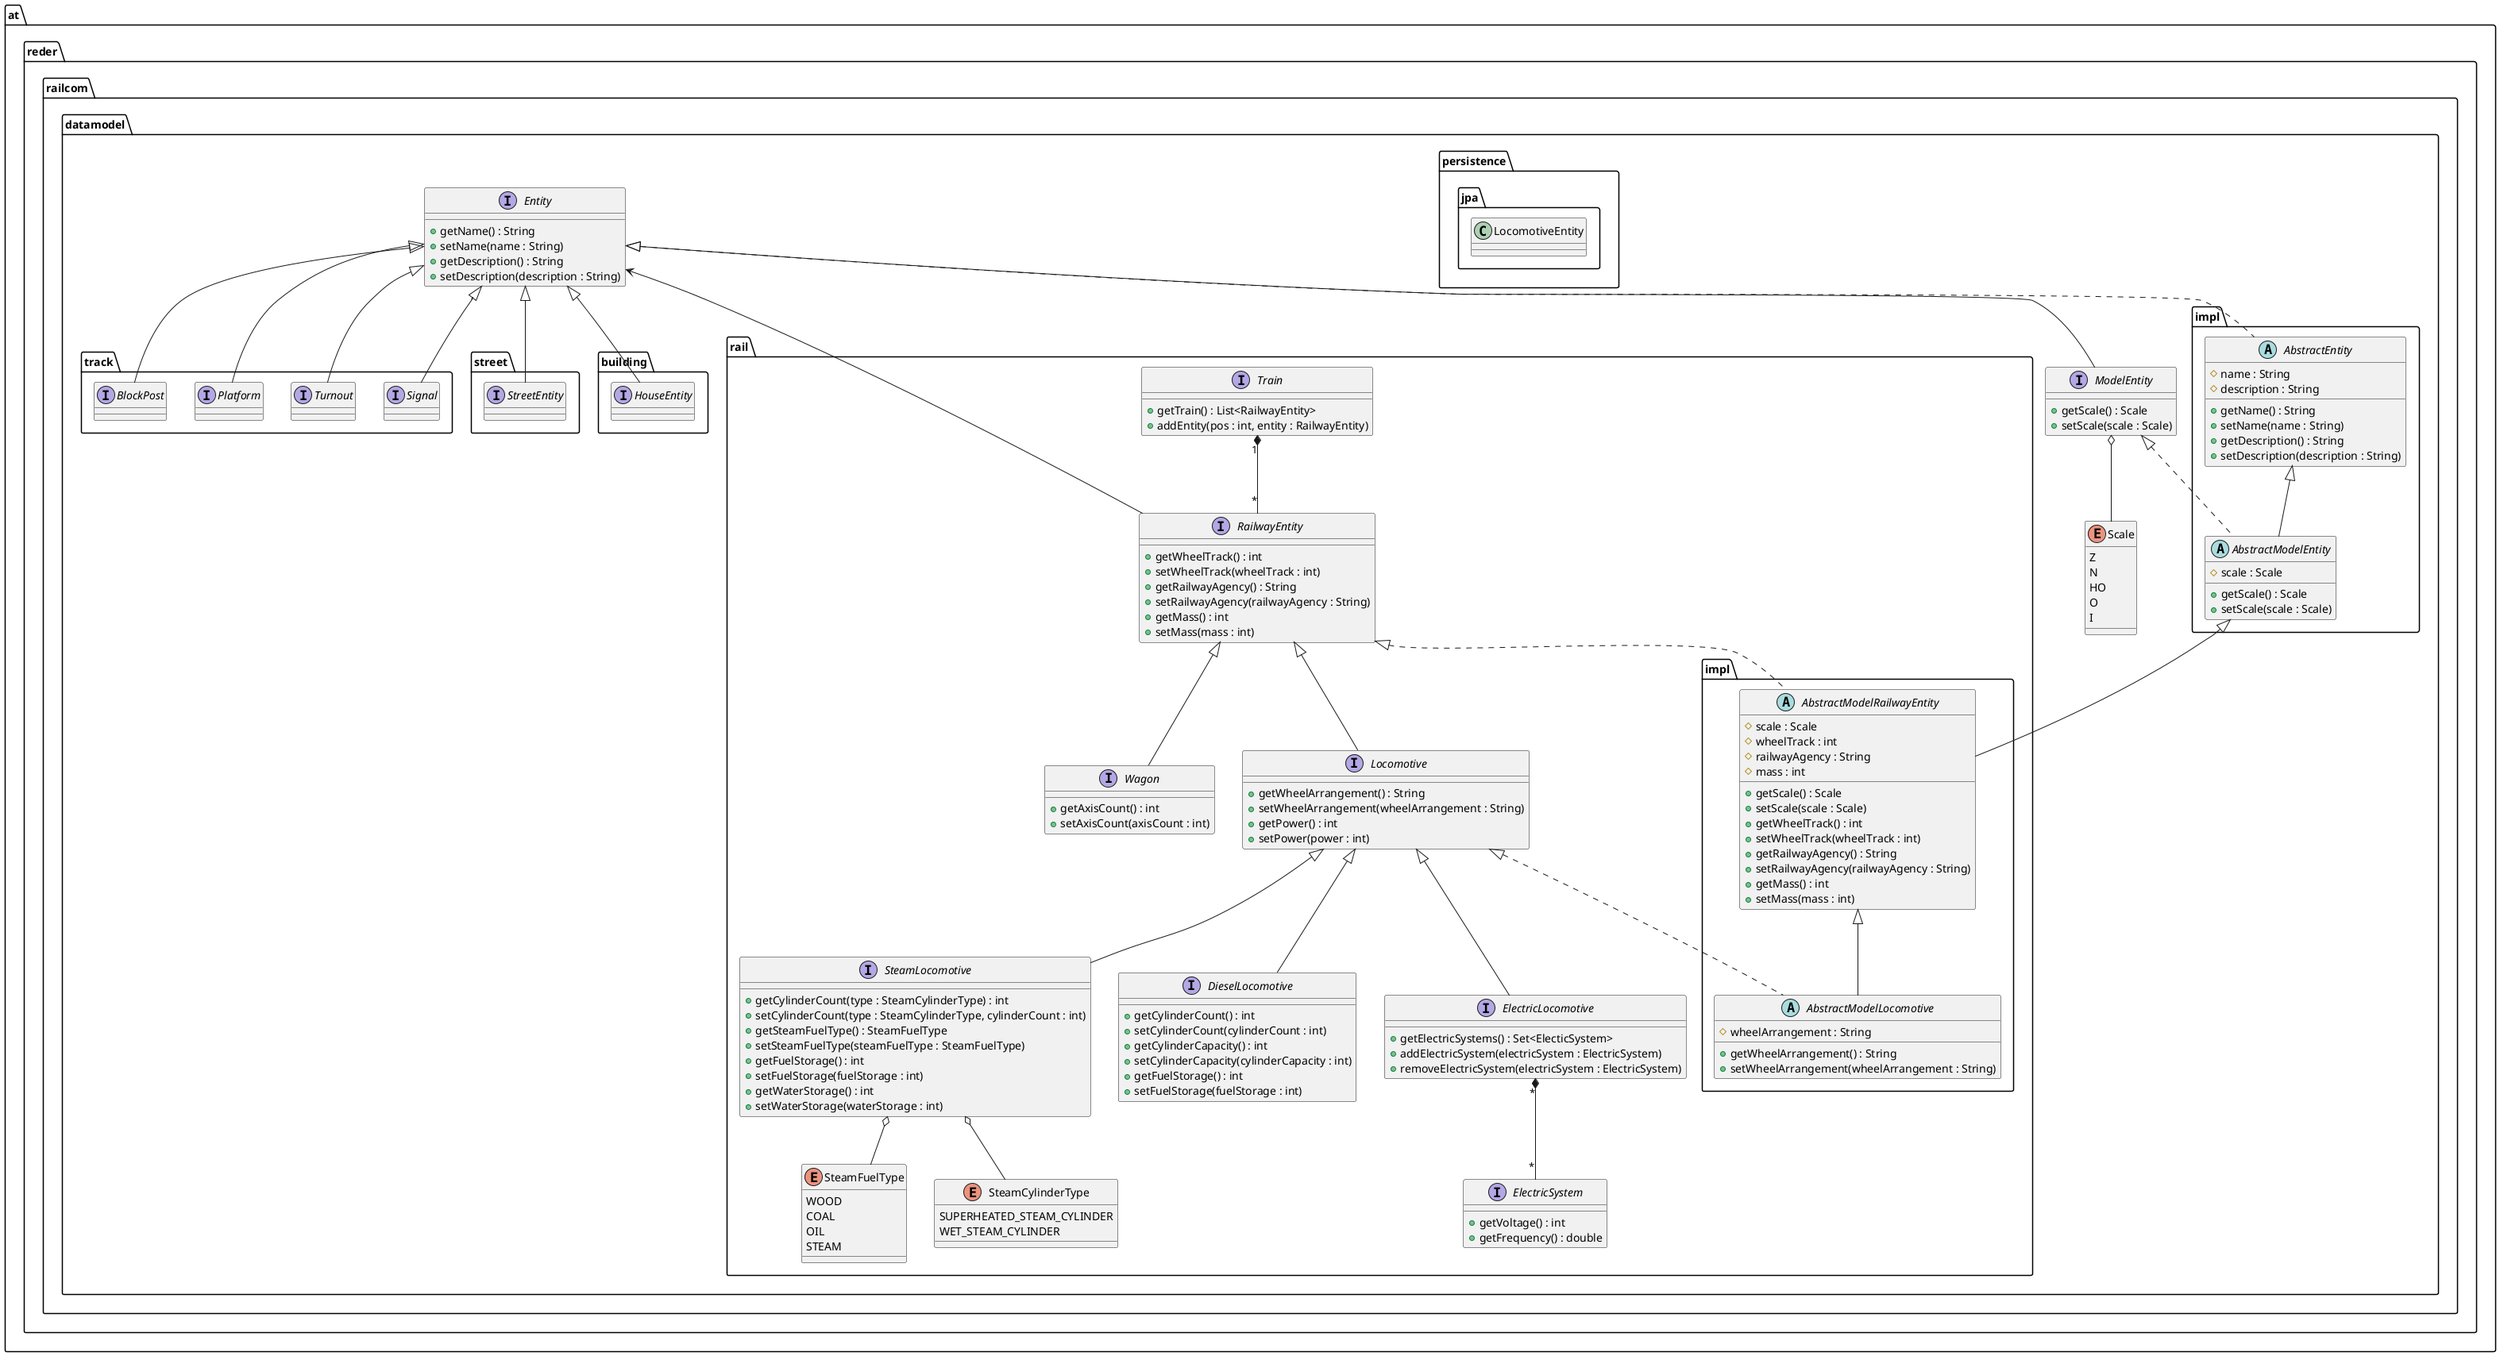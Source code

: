 @startuml
namespace at.reder.railcom.datamodel {

    interface Entity {
        +getName() : String
        +setName(name : String)
        +getDescription() : String
        +setDescription(description : String)
    }

    interface ModelEntity {
        +getScale() : Scale
        +setScale(scale : Scale)
    }
    
    Entity <|-- ModelEntity

    enum Scale {
        Z
        N
        HO
        O
        I
    }

    ModelEntity o-- Scale

    namespace impl {

        abstract AbstractEntity {
            #name : String
            #description : String
            +getName() : String
            +setName(name : String)
            +getDescription() : String
            +setDescription(description : String)
        }

        at.reder.railcom.datamodel.Entity <|.. AbstractEntity

        abstract AbstractModelEntity {
            #scale : Scale
            +getScale() : Scale
            +setScale(scale : Scale)
        }

        at.reder.railcom.datamodel.ModelEntity <|.. AbstractModelEntity
        AbstractEntity <|-- AbstractModelEntity
    }
}

namespace at.reder.railcom.datamodel.rail {

    interface RailwayEntity {
        +getWheelTrack() : int
        +setWheelTrack(wheelTrack : int)
        +getRailwayAgency() : String
        +setRailwayAgency(railwayAgency : String)
        +getMass() : int
        +setMass(mass : int)
    }

    at.reder.railcom.datamodel.Entity <-- RailwayEntity

    interface Locomotive {
        +getWheelArrangement() : String
        +setWheelArrangement(wheelArrangement : String)
        +getPower() : int
        +setPower(power : int)
    }

    RailwayEntity <|-- Locomotive

    interface SteamLocomotive {
        +getCylinderCount(type : SteamCylinderType) : int
        +setCylinderCount(type : SteamCylinderType, cylinderCount : int)
        +getSteamFuelType() : SteamFuelType
        +setSteamFuelType(steamFuelType : SteamFuelType)
        +getFuelStorage() : int
        +setFuelStorage(fuelStorage : int)
        +getWaterStorage() : int
        +setWaterStorage(waterStorage : int)
    }

    Locomotive <|-- SteamLocomotive

    enum SteamCylinderType {
        SUPERHEATED_STEAM_CYLINDER
        WET_STEAM_CYLINDER
    }

    enum SteamFuelType {
        WOOD
        COAL
        OIL
        STEAM
    }

    SteamLocomotive o-- SteamCylinderType
    SteamLocomotive o-- SteamFuelType

    interface DieselLocomotive {
        +getCylinderCount() : int
        +setCylinderCount(cylinderCount : int)
        +getCylinderCapacity() : int
        +setCylinderCapacity(cylinderCapacity : int)
        +getFuelStorage() : int
        +setFuelStorage(fuelStorage : int)        
    }

    Locomotive <|-- DieselLocomotive

    interface ElectricLocomotive {
        +getElectricSystems() : Set<ElecticSystem>
        +addElectricSystem(electricSystem : ElectricSystem)
        +removeElectricSystem(electricSystem : ElectricSystem)        
    }

    Locomotive <|-- ElectricLocomotive

    interface ElectricSystem {
        +getVoltage() : int
        +getFrequency() : double
    }

    ElectricLocomotive "*" *-- "*" ElectricSystem

    interface Wagon {
        +getAxisCount() : int
        +setAxisCount(axisCount : int)
    }

    RailwayEntity <|-- Wagon

    interface Train {
        +getTrain() : List<RailwayEntity>
        +addEntity(pos : int, entity : RailwayEntity)
    }

    Train "1" *-- "*" RailwayEntity

    namespace impl {
        abstract AbstractModelRailwayEntity {
            #scale : Scale
            #wheelTrack : int
            #railwayAgency : String
            #mass : int
            +getScale() : Scale
            +setScale(scale : Scale)
            +getWheelTrack() : int
            +setWheelTrack(wheelTrack : int)
            +getRailwayAgency() : String
            +setRailwayAgency(railwayAgency : String)
            +getMass() : int
            +setMass(mass : int)
        }

        at.reder.railcom.datamodel.rail.RailwayEntity <|.. AbstractModelRailwayEntity
        at.reder.railcom.datamodel.impl.AbstractModelEntity <|-- AbstractModelRailwayEntity

        abstract AbstractModelLocomotive {
            #wheelArrangement : String
            +getWheelArrangement() : String
            +setWheelArrangement(wheelArrangement : String)
        }

        at.reder.railcom.datamodel.rail.Locomotive <|.. AbstractModelLocomotive
        AbstractModelRailwayEntity <|-- AbstractModelLocomotive
    }

}

namespace at.reder.railcom.datamodel.track {

    interface Signal {
    }

    at.reder.railcom.datamodel.Entity <|-- Signal

    interface Turnout {
    }

    at.reder.railcom.datamodel.Entity <|-- Turnout

    interface Platform {
    }

    at.reder.railcom.datamodel.Entity <|-- Platform

    interface BlockPost {
    }

    at.reder.railcom.datamodel.Entity <|-- BlockPost
}

namespace at.reder.railcom.datamodel.street {

    interface StreetEntity {
    }

    at.reder.railcom.datamodel.Entity <|-- StreetEntity

}

namespace at.reder.railcom.datamodel.building {

    interface HouseEntity {
    }

    at.reder.railcom.datamodel.Entity <|-- HouseEntity
}

namespace at.reder.railcom.datamodel.persistence.jpa {

    class LocomotiveEntity {
    }

    
}
@enduml
